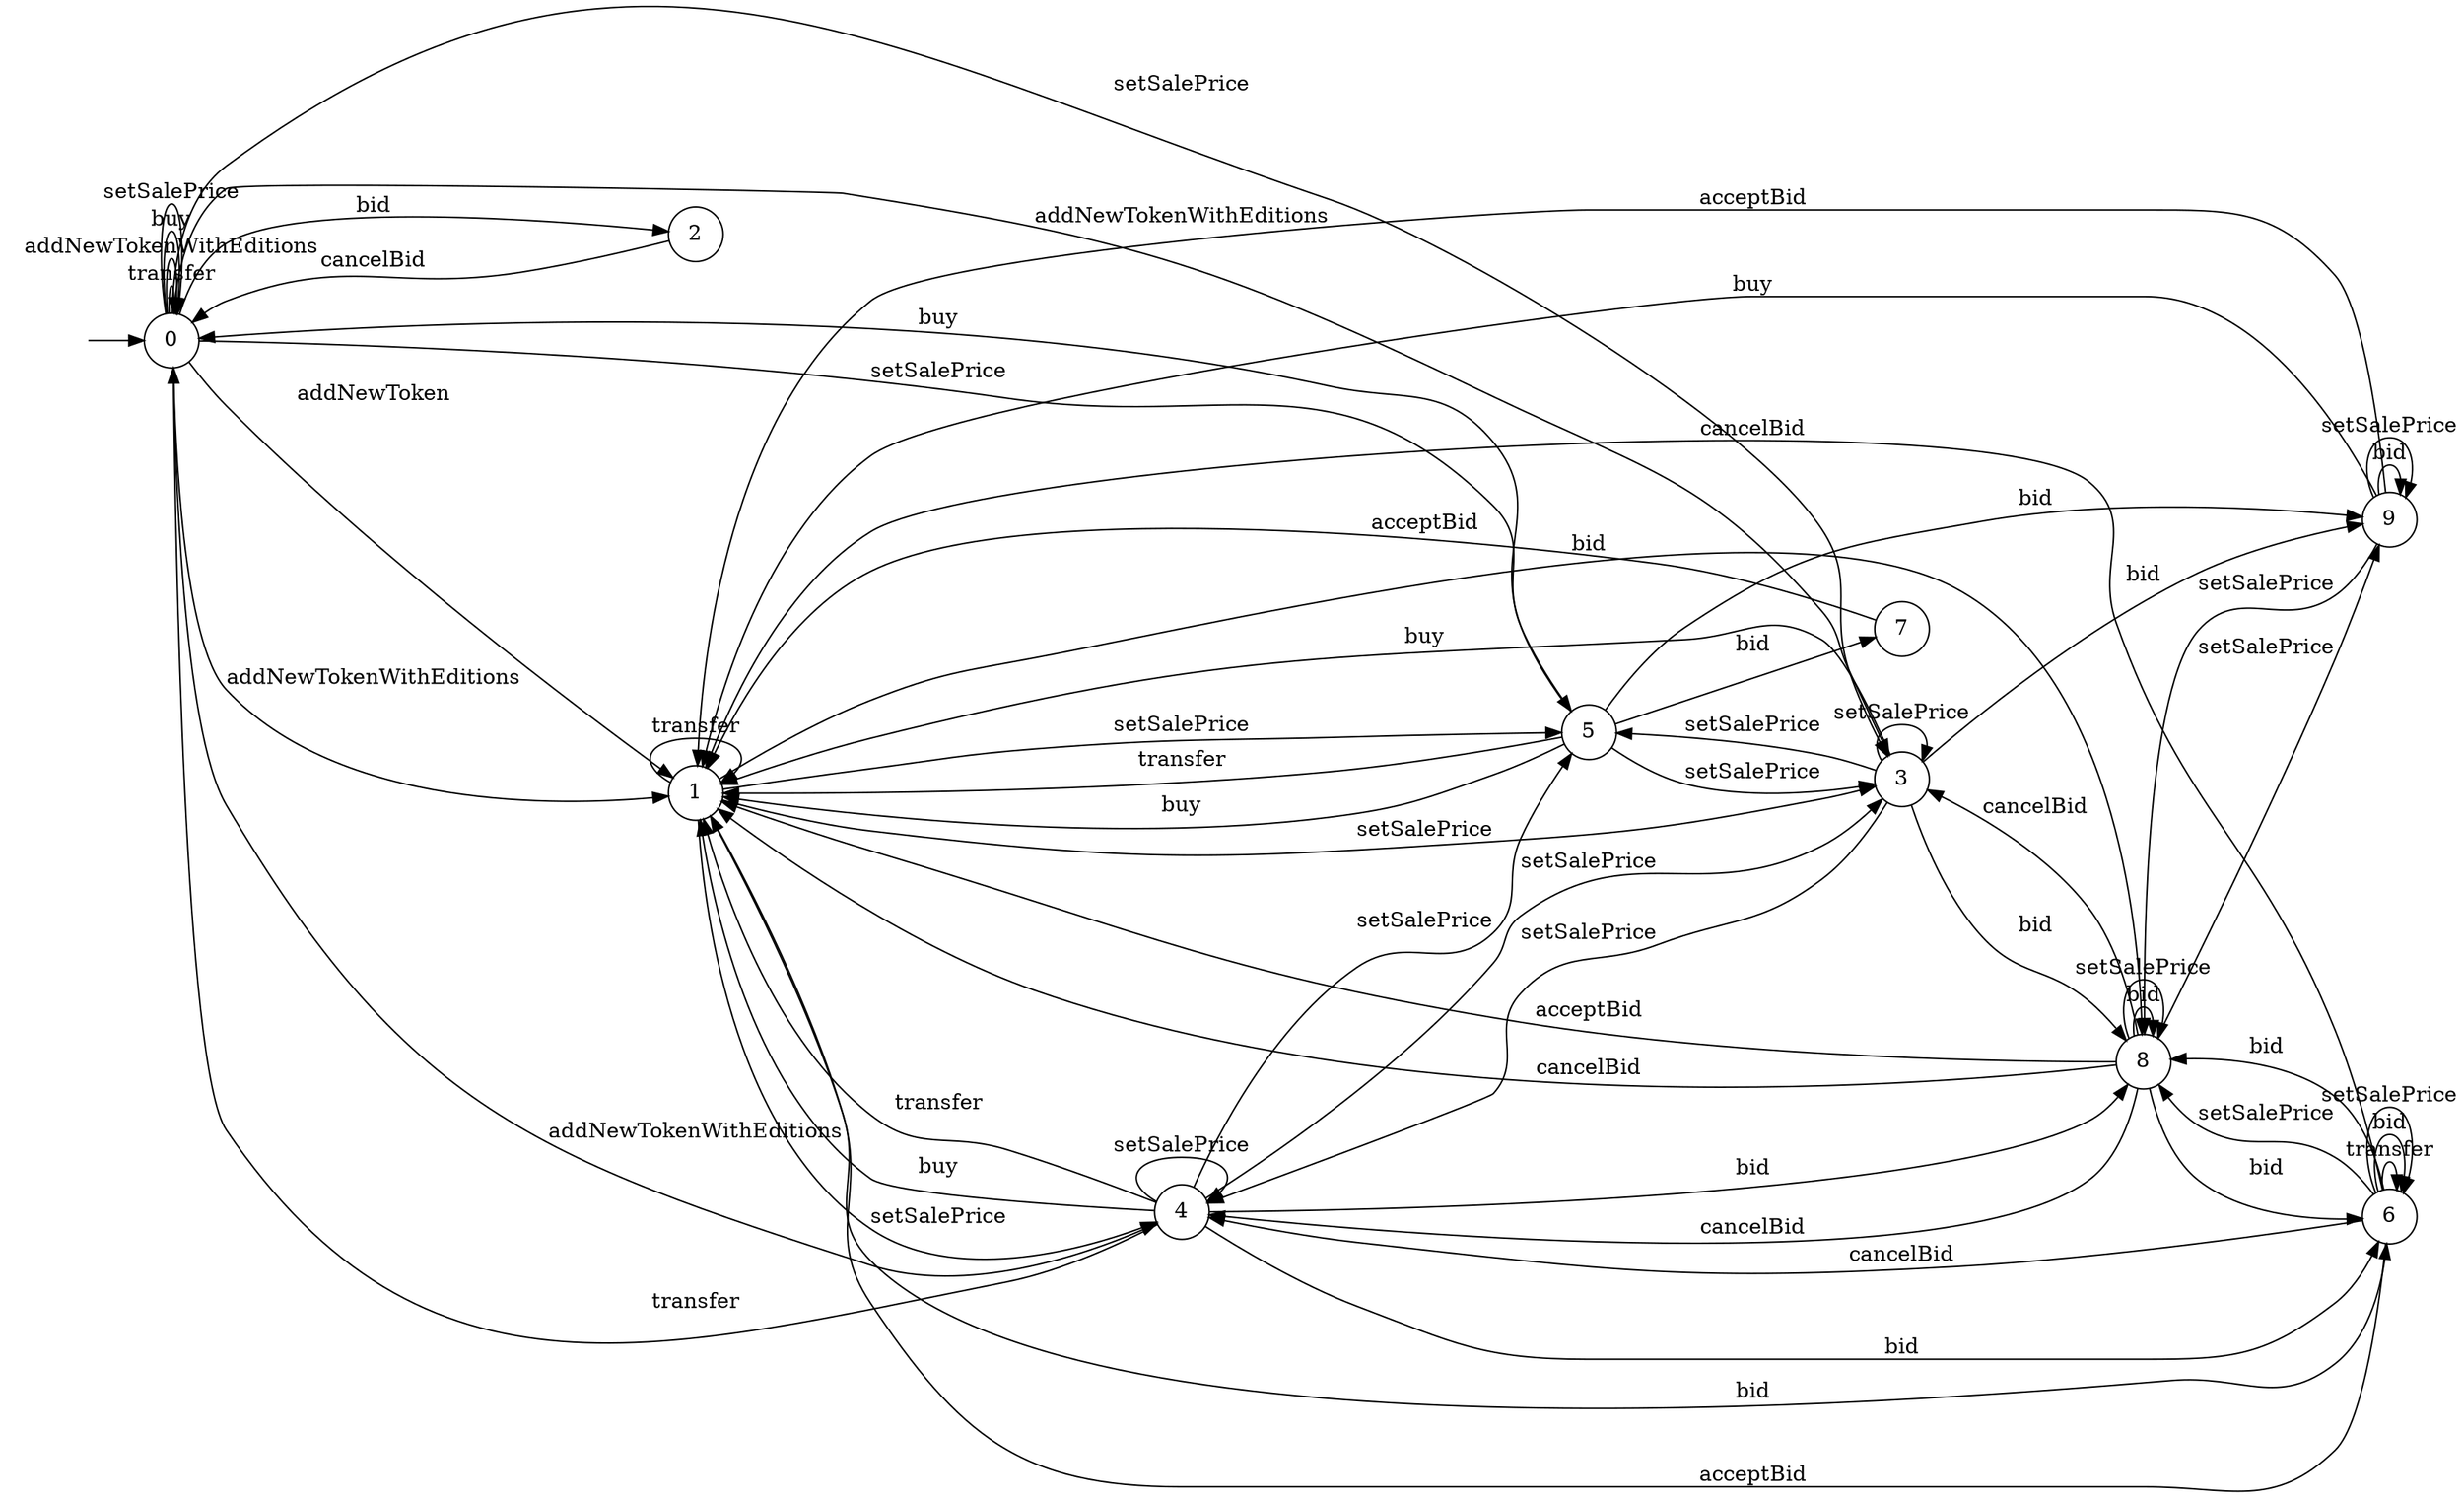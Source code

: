 digraph "./InvConPlus/Dapp-Automata-data/result/model-fix/0x41a322b28d0ff354040e2cbc676f0320d8c8850d/SupeRare/FSM-11" {
	graph [rankdir=LR]
	"" [label="" shape=plaintext]
	1 [label=1 shape=circle]
	9 [label=9 shape=circle]
	4 [label=4 shape=circle]
	8 [label=8 shape=circle]
	6 [label=6 shape=circle]
	7 [label=7 shape=circle]
	2 [label=2 shape=circle]
	3 [label=3 shape=circle]
	5 [label=5 shape=circle]
	0 [label=0 shape=circle]
	"" -> 0 [label=""]
	0 -> 0 [label=transfer]
	0 -> 1 [label=addNewToken]
	0 -> 1 [label=addNewTokenWithEditions]
	0 -> 4 [label=addNewTokenWithEditions]
	0 -> 3 [label=addNewTokenWithEditions]
	0 -> 0 [label=addNewTokenWithEditions]
	0 -> 2 [label=bid]
	0 -> 0 [label=buy]
	0 -> 5 [label=setSalePrice]
	0 -> 3 [label=setSalePrice]
	0 -> 0 [label=setSalePrice]
	9 -> 9 [label=bid]
	9 -> 1 [label=acceptBid]
	9 -> 1 [label=buy]
	9 -> 9 [label=setSalePrice]
	9 -> 8 [label=setSalePrice]
	8 -> 6 [label=bid]
	8 -> 8 [label=bid]
	8 -> 1 [label=acceptBid]
	8 -> 1 [label=cancelBid]
	8 -> 3 [label=cancelBid]
	8 -> 4 [label=cancelBid]
	8 -> 9 [label=setSalePrice]
	8 -> 8 [label=setSalePrice]
	7 -> 1 [label=acceptBid]
	4 -> 1 [label=transfer]
	4 -> 0 [label=transfer]
	4 -> 6 [label=bid]
	4 -> 8 [label=bid]
	4 -> 1 [label=buy]
	4 -> 5 [label=setSalePrice]
	4 -> 3 [label=setSalePrice]
	4 -> 4 [label=setSalePrice]
	3 -> 9 [label=bid]
	3 -> 8 [label=bid]
	3 -> 1 [label=buy]
	3 -> 5 [label=setSalePrice]
	3 -> 3 [label=setSalePrice]
	3 -> 4 [label=setSalePrice]
	6 -> 6 [label=transfer]
	6 -> 6 [label=bid]
	6 -> 8 [label=bid]
	6 -> 1 [label=acceptBid]
	6 -> 1 [label=cancelBid]
	6 -> 4 [label=cancelBid]
	6 -> 6 [label=setSalePrice]
	6 -> 8 [label=setSalePrice]
	5 -> 1 [label=transfer]
	5 -> 7 [label=bid]
	5 -> 9 [label=bid]
	5 -> 1 [label=buy]
	5 -> 0 [label=buy]
	5 -> 3 [label=setSalePrice]
	2 -> 0 [label=cancelBid]
	1 -> 1 [label=transfer]
	1 -> 6 [label=bid]
	1 -> 8 [label=bid]
	1 -> 5 [label=setSalePrice]
	1 -> 3 [label=setSalePrice]
	1 -> 4 [label=setSalePrice]
}
